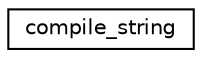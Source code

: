 digraph "Graphical Class Hierarchy"
{
  edge [fontname="Helvetica",fontsize="10",labelfontname="Helvetica",labelfontsize="10"];
  node [fontname="Helvetica",fontsize="10",shape=record];
  rankdir="LR";
  Node1 [label="compile_string",height=0.2,width=0.4,color="black", fillcolor="white", style="filled",URL="$structcompile__string.html"];
}
